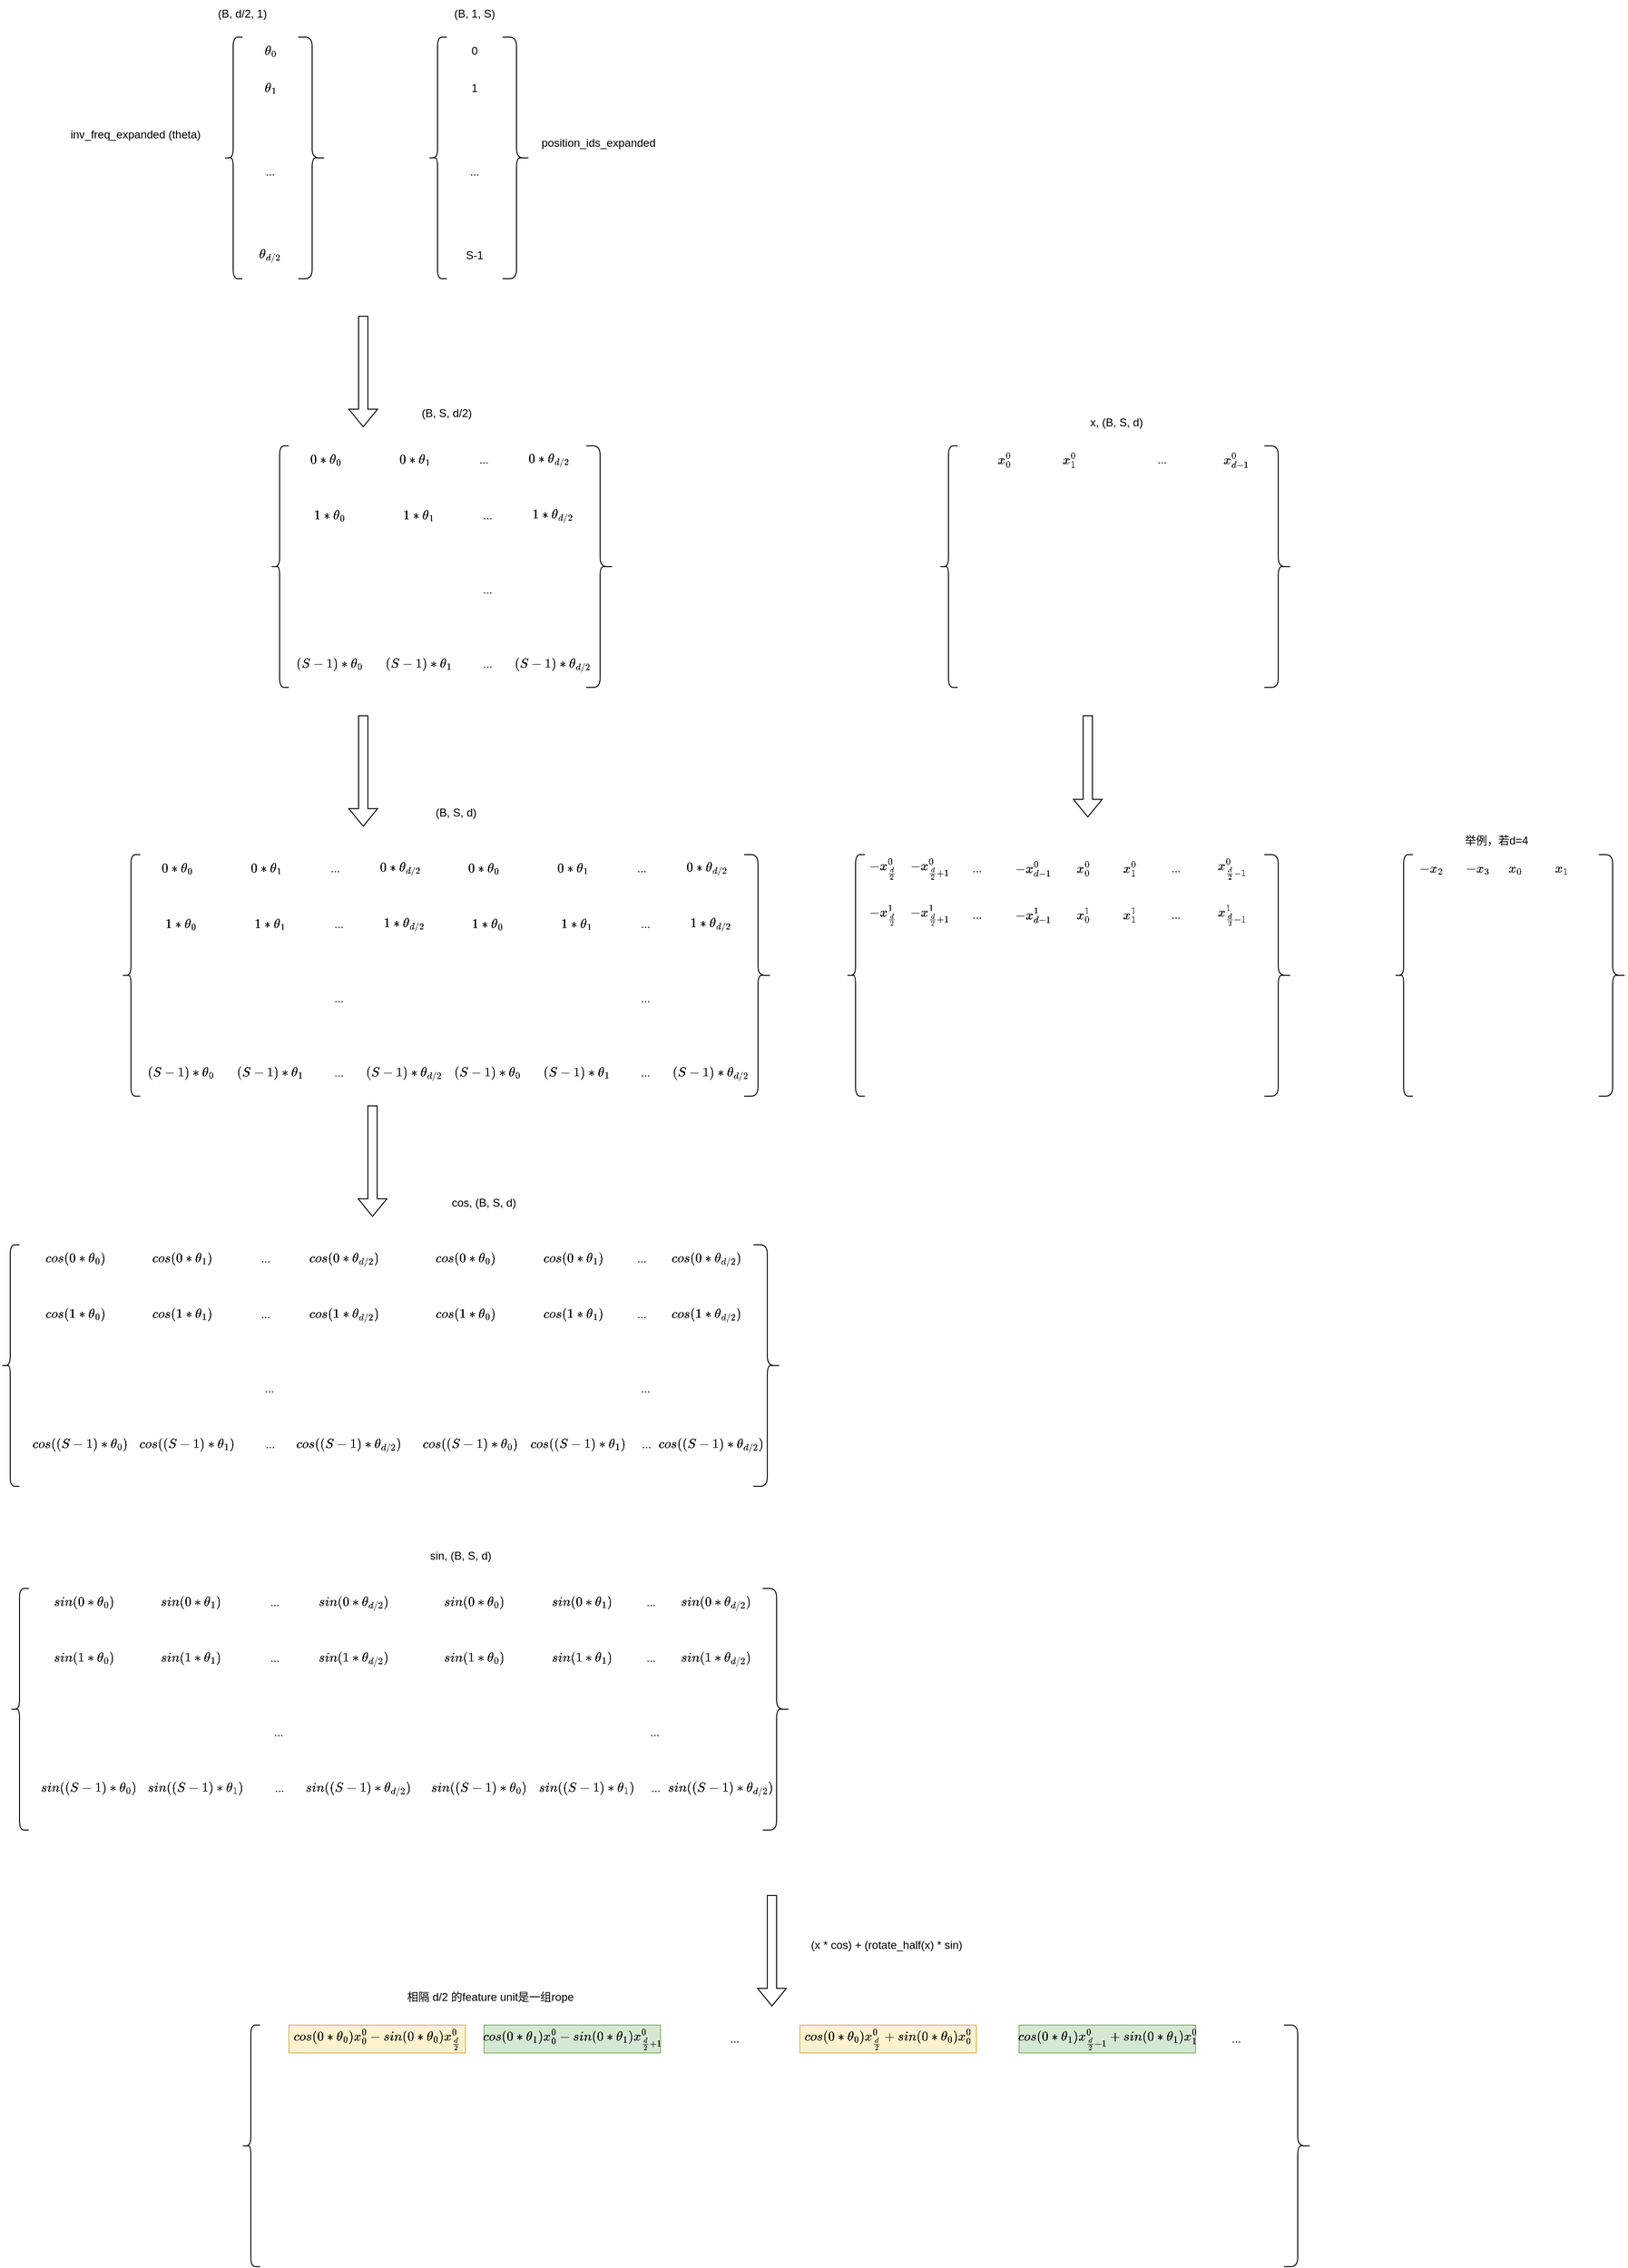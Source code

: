 <mxfile version="25.0.3">
  <diagram name="第 1 页" id="biBTl_rtlfQWN12dwksh">
    <mxGraphModel dx="1574" dy="845" grid="1" gridSize="10" guides="1" tooltips="1" connect="1" arrows="1" fold="1" page="1" pageScale="1" pageWidth="827" pageHeight="1169" math="1" shadow="0">
      <root>
        <mxCell id="0" />
        <mxCell id="1" parent="0" />
        <mxCell id="X_7hW94mpVs03wvkvOVI-5" value="" style="shape=curlyBracket;whiteSpace=wrap;html=1;rounded=1;labelPosition=left;verticalLabelPosition=middle;align=right;verticalAlign=middle;" vertex="1" parent="1">
          <mxGeometry x="290" y="90" width="20" height="260" as="geometry" />
        </mxCell>
        <mxCell id="X_7hW94mpVs03wvkvOVI-6" value="inv_freq_expanded (theta)" style="text;html=1;align=center;verticalAlign=middle;whiteSpace=wrap;rounded=0;" vertex="1" parent="1">
          <mxGeometry x="120" y="180" width="150" height="30" as="geometry" />
        </mxCell>
        <mxCell id="X_7hW94mpVs03wvkvOVI-7" value="$$\theta_0$$" style="text;html=1;align=center;verticalAlign=middle;whiteSpace=wrap;rounded=0;" vertex="1" parent="1">
          <mxGeometry x="310" y="90" width="60" height="30" as="geometry" />
        </mxCell>
        <mxCell id="X_7hW94mpVs03wvkvOVI-8" value="$$\theta_1$$" style="text;html=1;align=center;verticalAlign=middle;whiteSpace=wrap;rounded=0;" vertex="1" parent="1">
          <mxGeometry x="310" y="130" width="60" height="30" as="geometry" />
        </mxCell>
        <mxCell id="X_7hW94mpVs03wvkvOVI-9" value="$$\theta_{d/2}$$" style="text;html=1;align=center;verticalAlign=middle;whiteSpace=wrap;rounded=0;" vertex="1" parent="1">
          <mxGeometry x="310" y="310" width="60" height="30" as="geometry" />
        </mxCell>
        <mxCell id="X_7hW94mpVs03wvkvOVI-10" value="..." style="text;html=1;align=center;verticalAlign=middle;whiteSpace=wrap;rounded=0;" vertex="1" parent="1">
          <mxGeometry x="310" y="220" width="60" height="30" as="geometry" />
        </mxCell>
        <mxCell id="X_7hW94mpVs03wvkvOVI-12" value="" style="shape=curlyBracket;whiteSpace=wrap;html=1;rounded=1;flipH=1;labelPosition=right;verticalLabelPosition=middle;align=left;verticalAlign=middle;" vertex="1" parent="1">
          <mxGeometry x="370" y="90" width="30" height="260" as="geometry" />
        </mxCell>
        <mxCell id="X_7hW94mpVs03wvkvOVI-13" value="(B, d/2, 1)" style="text;html=1;align=center;verticalAlign=middle;whiteSpace=wrap;rounded=0;" vertex="1" parent="1">
          <mxGeometry x="280" y="50" width="60" height="30" as="geometry" />
        </mxCell>
        <mxCell id="X_7hW94mpVs03wvkvOVI-14" value="" style="shape=curlyBracket;whiteSpace=wrap;html=1;rounded=1;labelPosition=left;verticalLabelPosition=middle;align=right;verticalAlign=middle;" vertex="1" parent="1">
          <mxGeometry x="510" y="90" width="20" height="260" as="geometry" />
        </mxCell>
        <mxCell id="X_7hW94mpVs03wvkvOVI-15" value="0" style="text;html=1;align=center;verticalAlign=middle;whiteSpace=wrap;rounded=0;" vertex="1" parent="1">
          <mxGeometry x="530" y="90" width="60" height="30" as="geometry" />
        </mxCell>
        <mxCell id="X_7hW94mpVs03wvkvOVI-16" value="1" style="text;html=1;align=center;verticalAlign=middle;whiteSpace=wrap;rounded=0;" vertex="1" parent="1">
          <mxGeometry x="530" y="130" width="60" height="30" as="geometry" />
        </mxCell>
        <mxCell id="X_7hW94mpVs03wvkvOVI-17" value="S-1" style="text;html=1;align=center;verticalAlign=middle;whiteSpace=wrap;rounded=0;" vertex="1" parent="1">
          <mxGeometry x="530" y="310" width="60" height="30" as="geometry" />
        </mxCell>
        <mxCell id="X_7hW94mpVs03wvkvOVI-18" value="..." style="text;html=1;align=center;verticalAlign=middle;whiteSpace=wrap;rounded=0;" vertex="1" parent="1">
          <mxGeometry x="530" y="220" width="60" height="30" as="geometry" />
        </mxCell>
        <mxCell id="X_7hW94mpVs03wvkvOVI-19" value="" style="shape=curlyBracket;whiteSpace=wrap;html=1;rounded=1;flipH=1;labelPosition=right;verticalLabelPosition=middle;align=left;verticalAlign=middle;" vertex="1" parent="1">
          <mxGeometry x="590" y="90" width="30" height="260" as="geometry" />
        </mxCell>
        <mxCell id="X_7hW94mpVs03wvkvOVI-20" value="(B, 1, S)" style="text;html=1;align=center;verticalAlign=middle;whiteSpace=wrap;rounded=0;" vertex="1" parent="1">
          <mxGeometry x="530" y="50" width="60" height="30" as="geometry" />
        </mxCell>
        <mxCell id="X_7hW94mpVs03wvkvOVI-22" value="position_ids_expanded" style="text;whiteSpace=wrap;" vertex="1" parent="1">
          <mxGeometry x="630" y="190" width="160" height="40" as="geometry" />
        </mxCell>
        <mxCell id="X_7hW94mpVs03wvkvOVI-23" value="" style="shape=flexArrow;endArrow=classic;html=1;rounded=0;" edge="1" parent="1">
          <mxGeometry width="50" height="50" relative="1" as="geometry">
            <mxPoint x="440" y="390" as="sourcePoint" />
            <mxPoint x="440" y="510" as="targetPoint" />
          </mxGeometry>
        </mxCell>
        <mxCell id="X_7hW94mpVs03wvkvOVI-24" value="" style="shape=curlyBracket;whiteSpace=wrap;html=1;rounded=1;labelPosition=left;verticalLabelPosition=middle;align=right;verticalAlign=middle;" vertex="1" parent="1">
          <mxGeometry x="340" y="530" width="20" height="260" as="geometry" />
        </mxCell>
        <mxCell id="X_7hW94mpVs03wvkvOVI-25" value="$$0 * \theta_0 $$" style="text;html=1;align=center;verticalAlign=middle;whiteSpace=wrap;rounded=0;" vertex="1" parent="1">
          <mxGeometry x="370" y="530" width="60" height="30" as="geometry" />
        </mxCell>
        <mxCell id="X_7hW94mpVs03wvkvOVI-28" value="..." style="text;html=1;align=center;verticalAlign=middle;whiteSpace=wrap;rounded=0;" vertex="1" parent="1">
          <mxGeometry x="540" y="530" width="60" height="30" as="geometry" />
        </mxCell>
        <mxCell id="X_7hW94mpVs03wvkvOVI-29" value="" style="shape=curlyBracket;whiteSpace=wrap;html=1;rounded=1;flipH=1;labelPosition=right;verticalLabelPosition=middle;align=left;verticalAlign=middle;" vertex="1" parent="1">
          <mxGeometry x="680" y="530" width="30" height="260" as="geometry" />
        </mxCell>
        <mxCell id="X_7hW94mpVs03wvkvOVI-30" value="(B, S, d/2)" style="text;html=1;align=center;verticalAlign=middle;whiteSpace=wrap;rounded=0;" vertex="1" parent="1">
          <mxGeometry x="500" y="480" width="60" height="30" as="geometry" />
        </mxCell>
        <mxCell id="X_7hW94mpVs03wvkvOVI-34" value="$$0 * \theta_1 $$" style="text;html=1;align=center;verticalAlign=middle;whiteSpace=wrap;rounded=0;" vertex="1" parent="1">
          <mxGeometry x="466" y="530" width="60" height="30" as="geometry" />
        </mxCell>
        <mxCell id="X_7hW94mpVs03wvkvOVI-35" value="$$0 * \theta_{d/2} $$" style="text;html=1;align=center;verticalAlign=middle;whiteSpace=wrap;rounded=0;" vertex="1" parent="1">
          <mxGeometry x="610" y="530" width="60" height="30" as="geometry" />
        </mxCell>
        <mxCell id="X_7hW94mpVs03wvkvOVI-36" value="$$1 * \theta_0 $$" style="text;html=1;align=center;verticalAlign=middle;whiteSpace=wrap;rounded=0;" vertex="1" parent="1">
          <mxGeometry x="374" y="590" width="60" height="30" as="geometry" />
        </mxCell>
        <mxCell id="X_7hW94mpVs03wvkvOVI-37" value="..." style="text;html=1;align=center;verticalAlign=middle;whiteSpace=wrap;rounded=0;" vertex="1" parent="1">
          <mxGeometry x="544" y="590" width="60" height="30" as="geometry" />
        </mxCell>
        <mxCell id="X_7hW94mpVs03wvkvOVI-38" value="$$1 * \theta_1 $$" style="text;html=1;align=center;verticalAlign=middle;whiteSpace=wrap;rounded=0;" vertex="1" parent="1">
          <mxGeometry x="470" y="590" width="60" height="30" as="geometry" />
        </mxCell>
        <mxCell id="X_7hW94mpVs03wvkvOVI-39" value="$$1 * \theta_{d/2} $$" style="text;html=1;align=center;verticalAlign=middle;whiteSpace=wrap;rounded=0;" vertex="1" parent="1">
          <mxGeometry x="614" y="590" width="60" height="30" as="geometry" />
        </mxCell>
        <mxCell id="X_7hW94mpVs03wvkvOVI-40" value="$$(S-1) * \theta_0 $$" style="text;html=1;align=center;verticalAlign=middle;whiteSpace=wrap;rounded=0;" vertex="1" parent="1">
          <mxGeometry x="374" y="750" width="60" height="30" as="geometry" />
        </mxCell>
        <mxCell id="X_7hW94mpVs03wvkvOVI-41" value="..." style="text;html=1;align=center;verticalAlign=middle;whiteSpace=wrap;rounded=0;" vertex="1" parent="1">
          <mxGeometry x="544" y="750" width="60" height="30" as="geometry" />
        </mxCell>
        <mxCell id="X_7hW94mpVs03wvkvOVI-42" value="$$(S-1) * \theta_1 $$" style="text;html=1;align=center;verticalAlign=middle;whiteSpace=wrap;rounded=0;" vertex="1" parent="1">
          <mxGeometry x="470" y="750" width="60" height="30" as="geometry" />
        </mxCell>
        <mxCell id="X_7hW94mpVs03wvkvOVI-43" value="$$(S-1) * \theta_{d/2} $$" style="text;html=1;align=center;verticalAlign=middle;whiteSpace=wrap;rounded=0;" vertex="1" parent="1">
          <mxGeometry x="614" y="750" width="60" height="30" as="geometry" />
        </mxCell>
        <mxCell id="X_7hW94mpVs03wvkvOVI-44" value="..." style="text;html=1;align=center;verticalAlign=middle;whiteSpace=wrap;rounded=0;" vertex="1" parent="1">
          <mxGeometry x="544" y="670" width="60" height="30" as="geometry" />
        </mxCell>
        <mxCell id="X_7hW94mpVs03wvkvOVI-46" value="" style="shape=flexArrow;endArrow=classic;html=1;rounded=0;" edge="1" parent="1">
          <mxGeometry width="50" height="50" relative="1" as="geometry">
            <mxPoint x="440" y="820" as="sourcePoint" />
            <mxPoint x="440" y="940" as="targetPoint" />
          </mxGeometry>
        </mxCell>
        <mxCell id="X_7hW94mpVs03wvkvOVI-47" value="" style="shape=curlyBracket;whiteSpace=wrap;html=1;rounded=1;labelPosition=left;verticalLabelPosition=middle;align=right;verticalAlign=middle;" vertex="1" parent="1">
          <mxGeometry x="180" y="970" width="20" height="260" as="geometry" />
        </mxCell>
        <mxCell id="X_7hW94mpVs03wvkvOVI-48" value="$$0 * \theta_0 $$" style="text;html=1;align=center;verticalAlign=middle;whiteSpace=wrap;rounded=0;" vertex="1" parent="1">
          <mxGeometry x="210" y="970" width="60" height="30" as="geometry" />
        </mxCell>
        <mxCell id="X_7hW94mpVs03wvkvOVI-49" value="..." style="text;html=1;align=center;verticalAlign=middle;whiteSpace=wrap;rounded=0;" vertex="1" parent="1">
          <mxGeometry x="380" y="970" width="60" height="30" as="geometry" />
        </mxCell>
        <mxCell id="X_7hW94mpVs03wvkvOVI-50" value="" style="shape=curlyBracket;whiteSpace=wrap;html=1;rounded=1;flipH=1;labelPosition=right;verticalLabelPosition=middle;align=left;verticalAlign=middle;" vertex="1" parent="1">
          <mxGeometry x="850" y="970" width="30" height="260" as="geometry" />
        </mxCell>
        <mxCell id="X_7hW94mpVs03wvkvOVI-51" value="$$0 * \theta_1 $$" style="text;html=1;align=center;verticalAlign=middle;whiteSpace=wrap;rounded=0;" vertex="1" parent="1">
          <mxGeometry x="306" y="970" width="60" height="30" as="geometry" />
        </mxCell>
        <mxCell id="X_7hW94mpVs03wvkvOVI-52" value="$$0 * \theta_{d/2} $$" style="text;html=1;align=center;verticalAlign=middle;whiteSpace=wrap;rounded=0;" vertex="1" parent="1">
          <mxGeometry x="450" y="970" width="60" height="30" as="geometry" />
        </mxCell>
        <mxCell id="X_7hW94mpVs03wvkvOVI-53" value="$$1 * \theta_0 $$" style="text;html=1;align=center;verticalAlign=middle;whiteSpace=wrap;rounded=0;" vertex="1" parent="1">
          <mxGeometry x="214" y="1030" width="60" height="30" as="geometry" />
        </mxCell>
        <mxCell id="X_7hW94mpVs03wvkvOVI-54" value="..." style="text;html=1;align=center;verticalAlign=middle;whiteSpace=wrap;rounded=0;" vertex="1" parent="1">
          <mxGeometry x="384" y="1030" width="60" height="30" as="geometry" />
        </mxCell>
        <mxCell id="X_7hW94mpVs03wvkvOVI-55" value="$$1 * \theta_1 $$" style="text;html=1;align=center;verticalAlign=middle;whiteSpace=wrap;rounded=0;" vertex="1" parent="1">
          <mxGeometry x="310" y="1030" width="60" height="30" as="geometry" />
        </mxCell>
        <mxCell id="X_7hW94mpVs03wvkvOVI-56" value="$$1 * \theta_{d/2} $$" style="text;html=1;align=center;verticalAlign=middle;whiteSpace=wrap;rounded=0;" vertex="1" parent="1">
          <mxGeometry x="454" y="1030" width="60" height="30" as="geometry" />
        </mxCell>
        <mxCell id="X_7hW94mpVs03wvkvOVI-57" value="$$(S-1) * \theta_0 $$" style="text;html=1;align=center;verticalAlign=middle;whiteSpace=wrap;rounded=0;" vertex="1" parent="1">
          <mxGeometry x="214" y="1190" width="60" height="30" as="geometry" />
        </mxCell>
        <mxCell id="X_7hW94mpVs03wvkvOVI-58" value="..." style="text;html=1;align=center;verticalAlign=middle;whiteSpace=wrap;rounded=0;" vertex="1" parent="1">
          <mxGeometry x="384" y="1190" width="60" height="30" as="geometry" />
        </mxCell>
        <mxCell id="X_7hW94mpVs03wvkvOVI-59" value="$$(S-1) * \theta_1 $$" style="text;html=1;align=center;verticalAlign=middle;whiteSpace=wrap;rounded=0;" vertex="1" parent="1">
          <mxGeometry x="310" y="1190" width="60" height="30" as="geometry" />
        </mxCell>
        <mxCell id="X_7hW94mpVs03wvkvOVI-60" value="$$(S-1) * \theta_{d/2} $$" style="text;html=1;align=center;verticalAlign=middle;whiteSpace=wrap;rounded=0;" vertex="1" parent="1">
          <mxGeometry x="454" y="1190" width="60" height="30" as="geometry" />
        </mxCell>
        <mxCell id="X_7hW94mpVs03wvkvOVI-61" value="..." style="text;html=1;align=center;verticalAlign=middle;whiteSpace=wrap;rounded=0;" vertex="1" parent="1">
          <mxGeometry x="384" y="1110" width="60" height="30" as="geometry" />
        </mxCell>
        <mxCell id="X_7hW94mpVs03wvkvOVI-62" value="$$0 * \theta_0 $$" style="text;html=1;align=center;verticalAlign=middle;whiteSpace=wrap;rounded=0;" vertex="1" parent="1">
          <mxGeometry x="540" y="970" width="60" height="30" as="geometry" />
        </mxCell>
        <mxCell id="X_7hW94mpVs03wvkvOVI-63" value="..." style="text;html=1;align=center;verticalAlign=middle;whiteSpace=wrap;rounded=0;" vertex="1" parent="1">
          <mxGeometry x="710" y="970" width="60" height="30" as="geometry" />
        </mxCell>
        <mxCell id="X_7hW94mpVs03wvkvOVI-64" value="$$0 * \theta_1 $$" style="text;html=1;align=center;verticalAlign=middle;whiteSpace=wrap;rounded=0;" vertex="1" parent="1">
          <mxGeometry x="636" y="970" width="60" height="30" as="geometry" />
        </mxCell>
        <mxCell id="X_7hW94mpVs03wvkvOVI-65" value="$$0 * \theta_{d/2} $$" style="text;html=1;align=center;verticalAlign=middle;whiteSpace=wrap;rounded=0;" vertex="1" parent="1">
          <mxGeometry x="780" y="970" width="60" height="30" as="geometry" />
        </mxCell>
        <mxCell id="X_7hW94mpVs03wvkvOVI-66" value="$$1 * \theta_0 $$" style="text;html=1;align=center;verticalAlign=middle;whiteSpace=wrap;rounded=0;" vertex="1" parent="1">
          <mxGeometry x="544" y="1030" width="60" height="30" as="geometry" />
        </mxCell>
        <mxCell id="X_7hW94mpVs03wvkvOVI-67" value="..." style="text;html=1;align=center;verticalAlign=middle;whiteSpace=wrap;rounded=0;" vertex="1" parent="1">
          <mxGeometry x="714" y="1030" width="60" height="30" as="geometry" />
        </mxCell>
        <mxCell id="X_7hW94mpVs03wvkvOVI-68" value="$$1 * \theta_1 $$" style="text;html=1;align=center;verticalAlign=middle;whiteSpace=wrap;rounded=0;" vertex="1" parent="1">
          <mxGeometry x="640" y="1030" width="60" height="30" as="geometry" />
        </mxCell>
        <mxCell id="X_7hW94mpVs03wvkvOVI-69" value="$$1 * \theta_{d/2} $$" style="text;html=1;align=center;verticalAlign=middle;whiteSpace=wrap;rounded=0;" vertex="1" parent="1">
          <mxGeometry x="784" y="1030" width="60" height="30" as="geometry" />
        </mxCell>
        <mxCell id="X_7hW94mpVs03wvkvOVI-70" value="$$(S-1) * \theta_0 $$" style="text;html=1;align=center;verticalAlign=middle;whiteSpace=wrap;rounded=0;" vertex="1" parent="1">
          <mxGeometry x="544" y="1190" width="60" height="30" as="geometry" />
        </mxCell>
        <mxCell id="X_7hW94mpVs03wvkvOVI-71" value="..." style="text;html=1;align=center;verticalAlign=middle;whiteSpace=wrap;rounded=0;" vertex="1" parent="1">
          <mxGeometry x="714" y="1190" width="60" height="30" as="geometry" />
        </mxCell>
        <mxCell id="X_7hW94mpVs03wvkvOVI-72" value="$$(S-1) * \theta_1 $$" style="text;html=1;align=center;verticalAlign=middle;whiteSpace=wrap;rounded=0;" vertex="1" parent="1">
          <mxGeometry x="640" y="1190" width="60" height="30" as="geometry" />
        </mxCell>
        <mxCell id="X_7hW94mpVs03wvkvOVI-73" value="$$(S-1) * \theta_{d/2} $$" style="text;html=1;align=center;verticalAlign=middle;whiteSpace=wrap;rounded=0;" vertex="1" parent="1">
          <mxGeometry x="784" y="1190" width="60" height="30" as="geometry" />
        </mxCell>
        <mxCell id="X_7hW94mpVs03wvkvOVI-74" value="..." style="text;html=1;align=center;verticalAlign=middle;whiteSpace=wrap;rounded=0;" vertex="1" parent="1">
          <mxGeometry x="714" y="1110" width="60" height="30" as="geometry" />
        </mxCell>
        <mxCell id="X_7hW94mpVs03wvkvOVI-76" value="(B, S, d)" style="text;html=1;align=center;verticalAlign=middle;whiteSpace=wrap;rounded=0;" vertex="1" parent="1">
          <mxGeometry x="510" y="910" width="60" height="30" as="geometry" />
        </mxCell>
        <mxCell id="X_7hW94mpVs03wvkvOVI-77" value="x, (B, S, d)" style="text;html=1;align=center;verticalAlign=middle;whiteSpace=wrap;rounded=0;" vertex="1" parent="1">
          <mxGeometry x="1221" y="490" width="60" height="30" as="geometry" />
        </mxCell>
        <mxCell id="X_7hW94mpVs03wvkvOVI-78" value="" style="shape=curlyBracket;whiteSpace=wrap;html=1;rounded=1;labelPosition=left;verticalLabelPosition=middle;align=right;verticalAlign=middle;" vertex="1" parent="1">
          <mxGeometry x="1060" y="530" width="20" height="260" as="geometry" />
        </mxCell>
        <mxCell id="X_7hW94mpVs03wvkvOVI-79" value="$$x_0^0$$" style="text;html=1;align=center;verticalAlign=middle;whiteSpace=wrap;rounded=0;" vertex="1" parent="1">
          <mxGeometry x="1100" y="530" width="60" height="30" as="geometry" />
        </mxCell>
        <mxCell id="X_7hW94mpVs03wvkvOVI-80" value="$$x_1^0$$" style="text;html=1;align=center;verticalAlign=middle;whiteSpace=wrap;rounded=0;" vertex="1" parent="1">
          <mxGeometry x="1170" y="530" width="60" height="30" as="geometry" />
        </mxCell>
        <mxCell id="X_7hW94mpVs03wvkvOVI-81" value="$$x^0_{d-1}$$" style="text;html=1;align=center;verticalAlign=middle;whiteSpace=wrap;rounded=0;" vertex="1" parent="1">
          <mxGeometry x="1350" y="530" width="60" height="30" as="geometry" />
        </mxCell>
        <mxCell id="X_7hW94mpVs03wvkvOVI-83" value="" style="shape=curlyBracket;whiteSpace=wrap;html=1;rounded=1;flipH=1;labelPosition=right;verticalLabelPosition=middle;align=left;verticalAlign=middle;" vertex="1" parent="1">
          <mxGeometry x="1410" y="530" width="30" height="260" as="geometry" />
        </mxCell>
        <mxCell id="X_7hW94mpVs03wvkvOVI-84" value="" style="shape=flexArrow;endArrow=classic;html=1;rounded=0;" edge="1" parent="1">
          <mxGeometry width="50" height="50" relative="1" as="geometry">
            <mxPoint x="1220" y="820" as="sourcePoint" />
            <mxPoint x="1220" y="930" as="targetPoint" />
          </mxGeometry>
        </mxCell>
        <mxCell id="X_7hW94mpVs03wvkvOVI-85" value="..." style="text;html=1;align=center;verticalAlign=middle;whiteSpace=wrap;rounded=0;" vertex="1" parent="1">
          <mxGeometry x="1270" y="530" width="60" height="30" as="geometry" />
        </mxCell>
        <mxCell id="X_7hW94mpVs03wvkvOVI-86" value="" style="shape=curlyBracket;whiteSpace=wrap;html=1;rounded=1;labelPosition=left;verticalLabelPosition=middle;align=right;verticalAlign=middle;" vertex="1" parent="1">
          <mxGeometry x="960" y="970" width="20" height="260" as="geometry" />
        </mxCell>
        <mxCell id="X_7hW94mpVs03wvkvOVI-87" value="$$x_0^0$$" style="text;html=1;align=center;verticalAlign=middle;whiteSpace=wrap;rounded=0;" vertex="1" parent="1">
          <mxGeometry x="1185" y="970" width="60" height="30" as="geometry" />
        </mxCell>
        <mxCell id="X_7hW94mpVs03wvkvOVI-88" value="$$x_1^0$$" style="text;html=1;align=center;verticalAlign=middle;whiteSpace=wrap;rounded=0;" vertex="1" parent="1">
          <mxGeometry x="1235" y="970" width="60" height="30" as="geometry" />
        </mxCell>
        <mxCell id="X_7hW94mpVs03wvkvOVI-89" value="$$x_{\frac{d}{2}-1}^0$$" style="text;html=1;align=center;verticalAlign=middle;whiteSpace=wrap;rounded=0;" vertex="1" parent="1">
          <mxGeometry x="1345" y="970" width="60" height="30" as="geometry" />
        </mxCell>
        <mxCell id="X_7hW94mpVs03wvkvOVI-91" value="..." style="text;html=1;align=center;verticalAlign=middle;whiteSpace=wrap;rounded=0;" vertex="1" parent="1">
          <mxGeometry x="1285" y="970" width="60" height="30" as="geometry" />
        </mxCell>
        <mxCell id="X_7hW94mpVs03wvkvOVI-95" value="$$-x^0_{d-1}$$" style="text;html=1;align=center;verticalAlign=middle;whiteSpace=wrap;rounded=0;" vertex="1" parent="1">
          <mxGeometry x="1131" y="970" width="60" height="30" as="geometry" />
        </mxCell>
        <mxCell id="X_7hW94mpVs03wvkvOVI-96" value="" style="shape=curlyBracket;whiteSpace=wrap;html=1;rounded=1;flipH=1;labelPosition=right;verticalLabelPosition=middle;align=left;verticalAlign=middle;" vertex="1" parent="1">
          <mxGeometry x="1410" y="970" width="30" height="260" as="geometry" />
        </mxCell>
        <mxCell id="X_7hW94mpVs03wvkvOVI-97" value="..." style="text;html=1;align=center;verticalAlign=middle;whiteSpace=wrap;rounded=0;" vertex="1" parent="1">
          <mxGeometry x="1071" y="970" width="60" height="30" as="geometry" />
        </mxCell>
        <mxCell id="X_7hW94mpVs03wvkvOVI-98" value="$$-x^0_{\frac{d}{2}}$$" style="text;html=1;align=center;verticalAlign=middle;whiteSpace=wrap;rounded=0;" vertex="1" parent="1">
          <mxGeometry x="970" y="970" width="60" height="30" as="geometry" />
        </mxCell>
        <mxCell id="X_7hW94mpVs03wvkvOVI-99" value="$$-x^0_{\frac{d}{2}+1}$$" style="text;html=1;align=center;verticalAlign=middle;whiteSpace=wrap;rounded=0;" vertex="1" parent="1">
          <mxGeometry x="1020" y="970" width="60" height="30" as="geometry" />
        </mxCell>
        <mxCell id="X_7hW94mpVs03wvkvOVI-101" value="" style="shape=curlyBracket;whiteSpace=wrap;html=1;rounded=1;labelPosition=left;verticalLabelPosition=middle;align=right;verticalAlign=middle;" vertex="1" parent="1">
          <mxGeometry x="1550" y="970" width="20" height="260" as="geometry" />
        </mxCell>
        <mxCell id="X_7hW94mpVs03wvkvOVI-102" value="$$x_0$$" style="text;html=1;align=center;verticalAlign=middle;whiteSpace=wrap;rounded=0;" vertex="1" parent="1">
          <mxGeometry x="1650" y="970" width="60" height="30" as="geometry" />
        </mxCell>
        <mxCell id="X_7hW94mpVs03wvkvOVI-103" value="$$x_1$$" style="text;html=1;align=center;verticalAlign=middle;whiteSpace=wrap;rounded=0;" vertex="1" parent="1">
          <mxGeometry x="1700" y="970" width="60" height="30" as="geometry" />
        </mxCell>
        <mxCell id="X_7hW94mpVs03wvkvOVI-107" value="" style="shape=curlyBracket;whiteSpace=wrap;html=1;rounded=1;flipH=1;labelPosition=right;verticalLabelPosition=middle;align=left;verticalAlign=middle;" vertex="1" parent="1">
          <mxGeometry x="1770" y="970" width="30" height="260" as="geometry" />
        </mxCell>
        <mxCell id="X_7hW94mpVs03wvkvOVI-109" value="$$-x_2$$" style="text;html=1;align=center;verticalAlign=middle;whiteSpace=wrap;rounded=0;" vertex="1" parent="1">
          <mxGeometry x="1560" y="970" width="60" height="30" as="geometry" />
        </mxCell>
        <mxCell id="X_7hW94mpVs03wvkvOVI-111" value="$$-x_3$$" style="text;html=1;align=center;verticalAlign=middle;whiteSpace=wrap;rounded=0;" vertex="1" parent="1">
          <mxGeometry x="1610" y="970" width="60" height="30" as="geometry" />
        </mxCell>
        <mxCell id="X_7hW94mpVs03wvkvOVI-113" value="举例，若d=4" style="text;html=1;align=center;verticalAlign=middle;whiteSpace=wrap;rounded=0;fontStyle=0" vertex="1" parent="1">
          <mxGeometry x="1620" y="940" width="80" height="30" as="geometry" />
        </mxCell>
        <mxCell id="X_7hW94mpVs03wvkvOVI-115" value="" style="shape=flexArrow;endArrow=classic;html=1;rounded=0;" edge="1" parent="1">
          <mxGeometry width="50" height="50" relative="1" as="geometry">
            <mxPoint x="450" y="1240" as="sourcePoint" />
            <mxPoint x="450" y="1360" as="targetPoint" />
          </mxGeometry>
        </mxCell>
        <mxCell id="X_7hW94mpVs03wvkvOVI-116" value="" style="shape=curlyBracket;whiteSpace=wrap;html=1;rounded=1;labelPosition=left;verticalLabelPosition=middle;align=right;verticalAlign=middle;" vertex="1" parent="1">
          <mxGeometry x="50" y="1390" width="20" height="260" as="geometry" />
        </mxCell>
        <mxCell id="X_7hW94mpVs03wvkvOVI-117" value="$$cos(0 * \theta_0) $$" style="text;html=1;align=center;verticalAlign=middle;whiteSpace=wrap;rounded=0;" vertex="1" parent="1">
          <mxGeometry x="100" y="1390" width="60" height="30" as="geometry" />
        </mxCell>
        <mxCell id="X_7hW94mpVs03wvkvOVI-118" value="..." style="text;html=1;align=center;verticalAlign=middle;whiteSpace=wrap;rounded=0;" vertex="1" parent="1">
          <mxGeometry x="305" y="1390" width="60" height="30" as="geometry" />
        </mxCell>
        <mxCell id="X_7hW94mpVs03wvkvOVI-119" value="" style="shape=curlyBracket;whiteSpace=wrap;html=1;rounded=1;flipH=1;labelPosition=right;verticalLabelPosition=middle;align=left;verticalAlign=middle;" vertex="1" parent="1">
          <mxGeometry x="860" y="1390" width="30" height="260" as="geometry" />
        </mxCell>
        <mxCell id="X_7hW94mpVs03wvkvOVI-120" value="$$cos(0 * \theta_1) $$" style="text;html=1;align=center;verticalAlign=middle;whiteSpace=wrap;rounded=0;" vertex="1" parent="1">
          <mxGeometry x="215" y="1390" width="60" height="30" as="geometry" />
        </mxCell>
        <mxCell id="X_7hW94mpVs03wvkvOVI-121" value="$$cos(0 * \theta_{d/2} )$$" style="text;html=1;align=center;verticalAlign=middle;whiteSpace=wrap;rounded=0;" vertex="1" parent="1">
          <mxGeometry x="390" y="1390" width="60" height="30" as="geometry" />
        </mxCell>
        <mxCell id="X_7hW94mpVs03wvkvOVI-130" value="..." style="text;html=1;align=center;verticalAlign=middle;whiteSpace=wrap;rounded=0;" vertex="1" parent="1">
          <mxGeometry x="309" y="1530" width="60" height="30" as="geometry" />
        </mxCell>
        <mxCell id="X_7hW94mpVs03wvkvOVI-131" value="$$cos(0 * \theta_0) $$" style="text;html=1;align=center;verticalAlign=middle;whiteSpace=wrap;rounded=0;" vertex="1" parent="1">
          <mxGeometry x="520" y="1390" width="60" height="30" as="geometry" />
        </mxCell>
        <mxCell id="X_7hW94mpVs03wvkvOVI-132" value="..." style="text;html=1;align=center;verticalAlign=middle;whiteSpace=wrap;rounded=0;" vertex="1" parent="1">
          <mxGeometry x="710" y="1390" width="60" height="30" as="geometry" />
        </mxCell>
        <mxCell id="X_7hW94mpVs03wvkvOVI-133" value="$$cos(0 * \theta_1) $$" style="text;html=1;align=center;verticalAlign=middle;whiteSpace=wrap;rounded=0;" vertex="1" parent="1">
          <mxGeometry x="636" y="1390" width="60" height="30" as="geometry" />
        </mxCell>
        <mxCell id="X_7hW94mpVs03wvkvOVI-134" value="$$cos(0 * \theta_{d/2} )$$" style="text;html=1;align=center;verticalAlign=middle;whiteSpace=wrap;rounded=0;" vertex="1" parent="1">
          <mxGeometry x="780" y="1390" width="60" height="30" as="geometry" />
        </mxCell>
        <mxCell id="X_7hW94mpVs03wvkvOVI-143" value="..." style="text;html=1;align=center;verticalAlign=middle;whiteSpace=wrap;rounded=0;" vertex="1" parent="1">
          <mxGeometry x="714" y="1530" width="60" height="30" as="geometry" />
        </mxCell>
        <mxCell id="X_7hW94mpVs03wvkvOVI-144" value="cos, (B, S, d)" style="text;html=1;align=center;verticalAlign=middle;whiteSpace=wrap;rounded=0;" vertex="1" parent="1">
          <mxGeometry x="520" y="1330" width="100" height="30" as="geometry" />
        </mxCell>
        <mxCell id="X_7hW94mpVs03wvkvOVI-145" value="$$cos(1 * \theta_0) $$" style="text;html=1;align=center;verticalAlign=middle;whiteSpace=wrap;rounded=0;" vertex="1" parent="1">
          <mxGeometry x="100" y="1450" width="60" height="30" as="geometry" />
        </mxCell>
        <mxCell id="X_7hW94mpVs03wvkvOVI-146" value="..." style="text;html=1;align=center;verticalAlign=middle;whiteSpace=wrap;rounded=0;" vertex="1" parent="1">
          <mxGeometry x="305" y="1450" width="60" height="30" as="geometry" />
        </mxCell>
        <mxCell id="X_7hW94mpVs03wvkvOVI-147" value="$$cos(1 * \theta_1) $$" style="text;html=1;align=center;verticalAlign=middle;whiteSpace=wrap;rounded=0;" vertex="1" parent="1">
          <mxGeometry x="215" y="1450" width="60" height="30" as="geometry" />
        </mxCell>
        <mxCell id="X_7hW94mpVs03wvkvOVI-148" value="$$cos(1 * \theta_{d/2} )$$" style="text;html=1;align=center;verticalAlign=middle;whiteSpace=wrap;rounded=0;" vertex="1" parent="1">
          <mxGeometry x="390" y="1450" width="60" height="30" as="geometry" />
        </mxCell>
        <mxCell id="X_7hW94mpVs03wvkvOVI-149" value="$$cos(1 * \theta_0) $$" style="text;html=1;align=center;verticalAlign=middle;whiteSpace=wrap;rounded=0;" vertex="1" parent="1">
          <mxGeometry x="520" y="1450" width="60" height="30" as="geometry" />
        </mxCell>
        <mxCell id="X_7hW94mpVs03wvkvOVI-150" value="..." style="text;html=1;align=center;verticalAlign=middle;whiteSpace=wrap;rounded=0;" vertex="1" parent="1">
          <mxGeometry x="710" y="1450" width="60" height="30" as="geometry" />
        </mxCell>
        <mxCell id="X_7hW94mpVs03wvkvOVI-151" value="$$cos(1 * \theta_1) $$" style="text;html=1;align=center;verticalAlign=middle;whiteSpace=wrap;rounded=0;" vertex="1" parent="1">
          <mxGeometry x="636" y="1450" width="60" height="30" as="geometry" />
        </mxCell>
        <mxCell id="X_7hW94mpVs03wvkvOVI-152" value="$$cos(1 * \theta_{d/2} )$$" style="text;html=1;align=center;verticalAlign=middle;whiteSpace=wrap;rounded=0;" vertex="1" parent="1">
          <mxGeometry x="780" y="1450" width="60" height="30" as="geometry" />
        </mxCell>
        <mxCell id="X_7hW94mpVs03wvkvOVI-153" value="$$cos((S-1) * \theta_0) $$" style="text;html=1;align=center;verticalAlign=middle;whiteSpace=wrap;rounded=0;" vertex="1" parent="1">
          <mxGeometry x="105" y="1590" width="60" height="30" as="geometry" />
        </mxCell>
        <mxCell id="X_7hW94mpVs03wvkvOVI-154" value="..." style="text;html=1;align=center;verticalAlign=middle;whiteSpace=wrap;rounded=0;" vertex="1" parent="1">
          <mxGeometry x="310" y="1590" width="60" height="30" as="geometry" />
        </mxCell>
        <mxCell id="X_7hW94mpVs03wvkvOVI-155" value="$$cos((S-1)&amp;nbsp;* \theta_1) $$" style="text;html=1;align=center;verticalAlign=middle;whiteSpace=wrap;rounded=0;" vertex="1" parent="1">
          <mxGeometry x="220" y="1590" width="60" height="30" as="geometry" />
        </mxCell>
        <mxCell id="X_7hW94mpVs03wvkvOVI-156" value="$$cos((S-1)&amp;nbsp;* \theta_{d/2} )$$" style="text;html=1;align=center;verticalAlign=middle;whiteSpace=wrap;rounded=0;" vertex="1" parent="1">
          <mxGeometry x="395" y="1590" width="60" height="30" as="geometry" />
        </mxCell>
        <mxCell id="X_7hW94mpVs03wvkvOVI-157" value="$$cos((S-1)&amp;nbsp;* \theta_0) $$" style="text;html=1;align=center;verticalAlign=middle;whiteSpace=wrap;rounded=0;" vertex="1" parent="1">
          <mxGeometry x="525" y="1590" width="60" height="30" as="geometry" />
        </mxCell>
        <mxCell id="X_7hW94mpVs03wvkvOVI-158" value="..." style="text;html=1;align=center;verticalAlign=middle;whiteSpace=wrap;rounded=0;" vertex="1" parent="1">
          <mxGeometry x="715" y="1590" width="60" height="30" as="geometry" />
        </mxCell>
        <mxCell id="X_7hW94mpVs03wvkvOVI-159" value="$$cos((S-1)&amp;nbsp;* \theta_1) $$" style="text;html=1;align=center;verticalAlign=middle;whiteSpace=wrap;rounded=0;" vertex="1" parent="1">
          <mxGeometry x="641" y="1590" width="60" height="30" as="geometry" />
        </mxCell>
        <mxCell id="X_7hW94mpVs03wvkvOVI-160" value="$$cos((S-1)&amp;nbsp;* \theta_{d/2} )$$" style="text;html=1;align=center;verticalAlign=middle;whiteSpace=wrap;rounded=0;" vertex="1" parent="1">
          <mxGeometry x="785" y="1590" width="60" height="30" as="geometry" />
        </mxCell>
        <mxCell id="X_7hW94mpVs03wvkvOVI-165" value="$$x_0^1$$" style="text;html=1;align=center;verticalAlign=middle;whiteSpace=wrap;rounded=0;" vertex="1" parent="1">
          <mxGeometry x="1185" y="1020" width="60" height="30" as="geometry" />
        </mxCell>
        <mxCell id="X_7hW94mpVs03wvkvOVI-166" value="$$x_1^1$$" style="text;html=1;align=center;verticalAlign=middle;whiteSpace=wrap;rounded=0;" vertex="1" parent="1">
          <mxGeometry x="1235" y="1020" width="60" height="30" as="geometry" />
        </mxCell>
        <mxCell id="X_7hW94mpVs03wvkvOVI-167" value="$$x_{\frac{d}{2}-1}^1$$" style="text;html=1;align=center;verticalAlign=middle;whiteSpace=wrap;rounded=0;" vertex="1" parent="1">
          <mxGeometry x="1345" y="1020" width="60" height="30" as="geometry" />
        </mxCell>
        <mxCell id="X_7hW94mpVs03wvkvOVI-168" value="..." style="text;html=1;align=center;verticalAlign=middle;whiteSpace=wrap;rounded=0;" vertex="1" parent="1">
          <mxGeometry x="1285" y="1020" width="60" height="30" as="geometry" />
        </mxCell>
        <mxCell id="X_7hW94mpVs03wvkvOVI-169" value="$$-x^1_{d-1}$$" style="text;html=1;align=center;verticalAlign=middle;whiteSpace=wrap;rounded=0;" vertex="1" parent="1">
          <mxGeometry x="1131" y="1020" width="60" height="30" as="geometry" />
        </mxCell>
        <mxCell id="X_7hW94mpVs03wvkvOVI-170" value="..." style="text;html=1;align=center;verticalAlign=middle;whiteSpace=wrap;rounded=0;" vertex="1" parent="1">
          <mxGeometry x="1071" y="1020" width="60" height="30" as="geometry" />
        </mxCell>
        <mxCell id="X_7hW94mpVs03wvkvOVI-171" value="$$-x^1_{\frac{d}{2}}$$" style="text;html=1;align=center;verticalAlign=middle;whiteSpace=wrap;rounded=0;" vertex="1" parent="1">
          <mxGeometry x="970" y="1020" width="60" height="30" as="geometry" />
        </mxCell>
        <mxCell id="X_7hW94mpVs03wvkvOVI-172" value="$$-x^1_{\frac{d}{2}+1}$$" style="text;html=1;align=center;verticalAlign=middle;whiteSpace=wrap;rounded=0;" vertex="1" parent="1">
          <mxGeometry x="1020" y="1020" width="60" height="30" as="geometry" />
        </mxCell>
        <mxCell id="X_7hW94mpVs03wvkvOVI-173" value="" style="shape=curlyBracket;whiteSpace=wrap;html=1;rounded=1;labelPosition=left;verticalLabelPosition=middle;align=right;verticalAlign=middle;" vertex="1" parent="1">
          <mxGeometry x="60" y="1760" width="20" height="260" as="geometry" />
        </mxCell>
        <mxCell id="X_7hW94mpVs03wvkvOVI-174" value="$$sin(0 * \theta_0) $$" style="text;html=1;align=center;verticalAlign=middle;whiteSpace=wrap;rounded=0;" vertex="1" parent="1">
          <mxGeometry x="110" y="1760" width="60" height="30" as="geometry" />
        </mxCell>
        <mxCell id="X_7hW94mpVs03wvkvOVI-175" value="..." style="text;html=1;align=center;verticalAlign=middle;whiteSpace=wrap;rounded=0;" vertex="1" parent="1">
          <mxGeometry x="315" y="1760" width="60" height="30" as="geometry" />
        </mxCell>
        <mxCell id="X_7hW94mpVs03wvkvOVI-176" value="" style="shape=curlyBracket;whiteSpace=wrap;html=1;rounded=1;flipH=1;labelPosition=right;verticalLabelPosition=middle;align=left;verticalAlign=middle;" vertex="1" parent="1">
          <mxGeometry x="870" y="1760" width="30" height="260" as="geometry" />
        </mxCell>
        <mxCell id="X_7hW94mpVs03wvkvOVI-177" value="$$sin(0 * \theta_1) $$" style="text;html=1;align=center;verticalAlign=middle;whiteSpace=wrap;rounded=0;" vertex="1" parent="1">
          <mxGeometry x="225" y="1760" width="60" height="30" as="geometry" />
        </mxCell>
        <mxCell id="X_7hW94mpVs03wvkvOVI-178" value="$$sin(0 * \theta_{d/2} )$$" style="text;html=1;align=center;verticalAlign=middle;whiteSpace=wrap;rounded=0;" vertex="1" parent="1">
          <mxGeometry x="400" y="1760" width="60" height="30" as="geometry" />
        </mxCell>
        <mxCell id="X_7hW94mpVs03wvkvOVI-179" value="..." style="text;html=1;align=center;verticalAlign=middle;whiteSpace=wrap;rounded=0;" vertex="1" parent="1">
          <mxGeometry x="319" y="1900" width="60" height="30" as="geometry" />
        </mxCell>
        <mxCell id="X_7hW94mpVs03wvkvOVI-180" value="$$sin(0 * \theta_0) $$" style="text;html=1;align=center;verticalAlign=middle;whiteSpace=wrap;rounded=0;" vertex="1" parent="1">
          <mxGeometry x="530" y="1760" width="60" height="30" as="geometry" />
        </mxCell>
        <mxCell id="X_7hW94mpVs03wvkvOVI-181" value="..." style="text;html=1;align=center;verticalAlign=middle;whiteSpace=wrap;rounded=0;" vertex="1" parent="1">
          <mxGeometry x="720" y="1760" width="60" height="30" as="geometry" />
        </mxCell>
        <mxCell id="X_7hW94mpVs03wvkvOVI-182" value="$$sin(0 * \theta_1) $$" style="text;html=1;align=center;verticalAlign=middle;whiteSpace=wrap;rounded=0;" vertex="1" parent="1">
          <mxGeometry x="646" y="1760" width="60" height="30" as="geometry" />
        </mxCell>
        <mxCell id="X_7hW94mpVs03wvkvOVI-183" value="$$sin(0 * \theta_{d/2} )$$" style="text;html=1;align=center;verticalAlign=middle;whiteSpace=wrap;rounded=0;" vertex="1" parent="1">
          <mxGeometry x="790" y="1760" width="60" height="30" as="geometry" />
        </mxCell>
        <mxCell id="X_7hW94mpVs03wvkvOVI-184" value="..." style="text;html=1;align=center;verticalAlign=middle;whiteSpace=wrap;rounded=0;" vertex="1" parent="1">
          <mxGeometry x="724" y="1900" width="60" height="30" as="geometry" />
        </mxCell>
        <mxCell id="X_7hW94mpVs03wvkvOVI-185" value="$$sin(1 * \theta_0) $$" style="text;html=1;align=center;verticalAlign=middle;whiteSpace=wrap;rounded=0;" vertex="1" parent="1">
          <mxGeometry x="110" y="1820" width="60" height="30" as="geometry" />
        </mxCell>
        <mxCell id="X_7hW94mpVs03wvkvOVI-186" value="..." style="text;html=1;align=center;verticalAlign=middle;whiteSpace=wrap;rounded=0;" vertex="1" parent="1">
          <mxGeometry x="315" y="1820" width="60" height="30" as="geometry" />
        </mxCell>
        <mxCell id="X_7hW94mpVs03wvkvOVI-187" value="$$sin(1 * \theta_1) $$" style="text;html=1;align=center;verticalAlign=middle;whiteSpace=wrap;rounded=0;" vertex="1" parent="1">
          <mxGeometry x="225" y="1820" width="60" height="30" as="geometry" />
        </mxCell>
        <mxCell id="X_7hW94mpVs03wvkvOVI-188" value="$$sin(1 * \theta_{d/2} )$$" style="text;html=1;align=center;verticalAlign=middle;whiteSpace=wrap;rounded=0;" vertex="1" parent="1">
          <mxGeometry x="400" y="1820" width="60" height="30" as="geometry" />
        </mxCell>
        <mxCell id="X_7hW94mpVs03wvkvOVI-189" value="$$sin(1 * \theta_0) $$" style="text;html=1;align=center;verticalAlign=middle;whiteSpace=wrap;rounded=0;" vertex="1" parent="1">
          <mxGeometry x="530" y="1820" width="60" height="30" as="geometry" />
        </mxCell>
        <mxCell id="X_7hW94mpVs03wvkvOVI-190" value="..." style="text;html=1;align=center;verticalAlign=middle;whiteSpace=wrap;rounded=0;" vertex="1" parent="1">
          <mxGeometry x="720" y="1820" width="60" height="30" as="geometry" />
        </mxCell>
        <mxCell id="X_7hW94mpVs03wvkvOVI-191" value="$$sin(1 * \theta_1) $$" style="text;html=1;align=center;verticalAlign=middle;whiteSpace=wrap;rounded=0;" vertex="1" parent="1">
          <mxGeometry x="646" y="1820" width="60" height="30" as="geometry" />
        </mxCell>
        <mxCell id="X_7hW94mpVs03wvkvOVI-192" value="$$sin(1 * \theta_{d/2} )$$" style="text;html=1;align=center;verticalAlign=middle;whiteSpace=wrap;rounded=0;" vertex="1" parent="1">
          <mxGeometry x="790" y="1820" width="60" height="30" as="geometry" />
        </mxCell>
        <mxCell id="X_7hW94mpVs03wvkvOVI-193" value="$$sin((S-1) * \theta_0) $$" style="text;html=1;align=center;verticalAlign=middle;whiteSpace=wrap;rounded=0;" vertex="1" parent="1">
          <mxGeometry x="115" y="1960" width="60" height="30" as="geometry" />
        </mxCell>
        <mxCell id="X_7hW94mpVs03wvkvOVI-194" value="..." style="text;html=1;align=center;verticalAlign=middle;whiteSpace=wrap;rounded=0;" vertex="1" parent="1">
          <mxGeometry x="320" y="1960" width="60" height="30" as="geometry" />
        </mxCell>
        <mxCell id="X_7hW94mpVs03wvkvOVI-195" value="$$sin((S-1)&amp;nbsp;* \theta_1) $$" style="text;html=1;align=center;verticalAlign=middle;whiteSpace=wrap;rounded=0;" vertex="1" parent="1">
          <mxGeometry x="230" y="1960" width="60" height="30" as="geometry" />
        </mxCell>
        <mxCell id="X_7hW94mpVs03wvkvOVI-196" value="$$sin((S-1)&amp;nbsp;* \theta_{d/2} )$$" style="text;html=1;align=center;verticalAlign=middle;whiteSpace=wrap;rounded=0;" vertex="1" parent="1">
          <mxGeometry x="405" y="1960" width="60" height="30" as="geometry" />
        </mxCell>
        <mxCell id="X_7hW94mpVs03wvkvOVI-197" value="$$sin((S-1)&amp;nbsp;* \theta_0) $$" style="text;html=1;align=center;verticalAlign=middle;whiteSpace=wrap;rounded=0;" vertex="1" parent="1">
          <mxGeometry x="535" y="1960" width="60" height="30" as="geometry" />
        </mxCell>
        <mxCell id="X_7hW94mpVs03wvkvOVI-198" value="..." style="text;html=1;align=center;verticalAlign=middle;whiteSpace=wrap;rounded=0;" vertex="1" parent="1">
          <mxGeometry x="725" y="1960" width="60" height="30" as="geometry" />
        </mxCell>
        <mxCell id="X_7hW94mpVs03wvkvOVI-199" value="$$sin((S-1)&amp;nbsp;* \theta_1) $$" style="text;html=1;align=center;verticalAlign=middle;whiteSpace=wrap;rounded=0;" vertex="1" parent="1">
          <mxGeometry x="651" y="1960" width="60" height="30" as="geometry" />
        </mxCell>
        <mxCell id="X_7hW94mpVs03wvkvOVI-200" value="$$sin((S-1)&amp;nbsp;* \theta_{d/2} )$$" style="text;html=1;align=center;verticalAlign=middle;whiteSpace=wrap;rounded=0;" vertex="1" parent="1">
          <mxGeometry x="795" y="1960" width="60" height="30" as="geometry" />
        </mxCell>
        <mxCell id="X_7hW94mpVs03wvkvOVI-229" value="sin, (B, S, d)" style="text;html=1;align=center;verticalAlign=middle;whiteSpace=wrap;rounded=0;" vertex="1" parent="1">
          <mxGeometry x="495" y="1710" width="100" height="30" as="geometry" />
        </mxCell>
        <mxCell id="X_7hW94mpVs03wvkvOVI-230" value="" style="shape=flexArrow;endArrow=classic;html=1;rounded=0;" edge="1" parent="1">
          <mxGeometry width="50" height="50" relative="1" as="geometry">
            <mxPoint x="880" y="2090" as="sourcePoint" />
            <mxPoint x="880" y="2210" as="targetPoint" />
          </mxGeometry>
        </mxCell>
        <mxCell id="X_7hW94mpVs03wvkvOVI-232" value="(x * cos) + (rotate_half(x) * sin)" style="text;whiteSpace=wrap;" vertex="1" parent="1">
          <mxGeometry x="920" y="2130" width="200" height="40" as="geometry" />
        </mxCell>
        <mxCell id="X_7hW94mpVs03wvkvOVI-233" value="" style="shape=curlyBracket;whiteSpace=wrap;html=1;rounded=1;labelPosition=left;verticalLabelPosition=middle;align=right;verticalAlign=middle;" vertex="1" parent="1">
          <mxGeometry x="309" y="2230" width="20" height="260" as="geometry" />
        </mxCell>
        <mxCell id="X_7hW94mpVs03wvkvOVI-234" value="$$cos(0 * \theta_0)x^0_0 -sin(0 * \theta_0)x^0_{\frac{d}{2}}&amp;nbsp;&amp;nbsp;$$" style="text;html=1;align=center;verticalAlign=middle;whiteSpace=wrap;rounded=0;fillColor=#fff2cc;strokeColor=#d6b656;" vertex="1" parent="1">
          <mxGeometry x="360" y="2230" width="190" height="30" as="geometry" />
        </mxCell>
        <mxCell id="X_7hW94mpVs03wvkvOVI-236" value="" style="shape=curlyBracket;whiteSpace=wrap;html=1;rounded=1;flipH=1;labelPosition=right;verticalLabelPosition=middle;align=left;verticalAlign=middle;" vertex="1" parent="1">
          <mxGeometry x="1431" y="2230" width="30" height="260" as="geometry" />
        </mxCell>
        <mxCell id="X_7hW94mpVs03wvkvOVI-264" value="$$cos(0 * \theta_1)x^0_0 - sin(0 * \theta_1) x^0_{\frac{d}{2} + 1}$$" style="text;html=1;align=center;verticalAlign=middle;whiteSpace=wrap;rounded=0;fillColor=#d5e8d4;strokeColor=#82b366;" vertex="1" parent="1">
          <mxGeometry x="570" y="2230" width="190" height="30" as="geometry" />
        </mxCell>
        <mxCell id="X_7hW94mpVs03wvkvOVI-266" value="$$cos(0 * \theta_0)x^0_{\frac{d}{2}} + sin(0 * \theta_0) x^0_{0}&amp;nbsp;$$" style="text;html=1;align=center;verticalAlign=middle;whiteSpace=wrap;rounded=0;fillColor=#fff2cc;strokeColor=#d6b656;" vertex="1" parent="1">
          <mxGeometry x="910" y="2230" width="190" height="30" as="geometry" />
        </mxCell>
        <mxCell id="X_7hW94mpVs03wvkvOVI-268" value="$$cos(0 * \theta_1)x^0_{\frac{d}{2}+1} + sin(0 * \theta_1) x^0_{1}&amp;nbsp;$$" style="text;html=1;align=center;verticalAlign=middle;whiteSpace=wrap;rounded=0;fillColor=#d5e8d4;strokeColor=#82b366;" vertex="1" parent="1">
          <mxGeometry x="1146" y="2230" width="190" height="30" as="geometry" />
        </mxCell>
        <mxCell id="X_7hW94mpVs03wvkvOVI-269" value="..." style="text;html=1;align=center;verticalAlign=middle;whiteSpace=wrap;rounded=0;" vertex="1" parent="1">
          <mxGeometry x="810" y="2230" width="60" height="30" as="geometry" />
        </mxCell>
        <mxCell id="X_7hW94mpVs03wvkvOVI-270" value="..." style="text;html=1;align=center;verticalAlign=middle;whiteSpace=wrap;rounded=0;" vertex="1" parent="1">
          <mxGeometry x="1350" y="2230" width="60" height="30" as="geometry" />
        </mxCell>
        <mxCell id="X_7hW94mpVs03wvkvOVI-282" value="相隔 d/2 的feature unit是一组rope" style="text;html=1;align=center;verticalAlign=middle;whiteSpace=wrap;rounded=0;" vertex="1" parent="1">
          <mxGeometry x="474" y="2190" width="206" height="20" as="geometry" />
        </mxCell>
      </root>
    </mxGraphModel>
  </diagram>
</mxfile>
